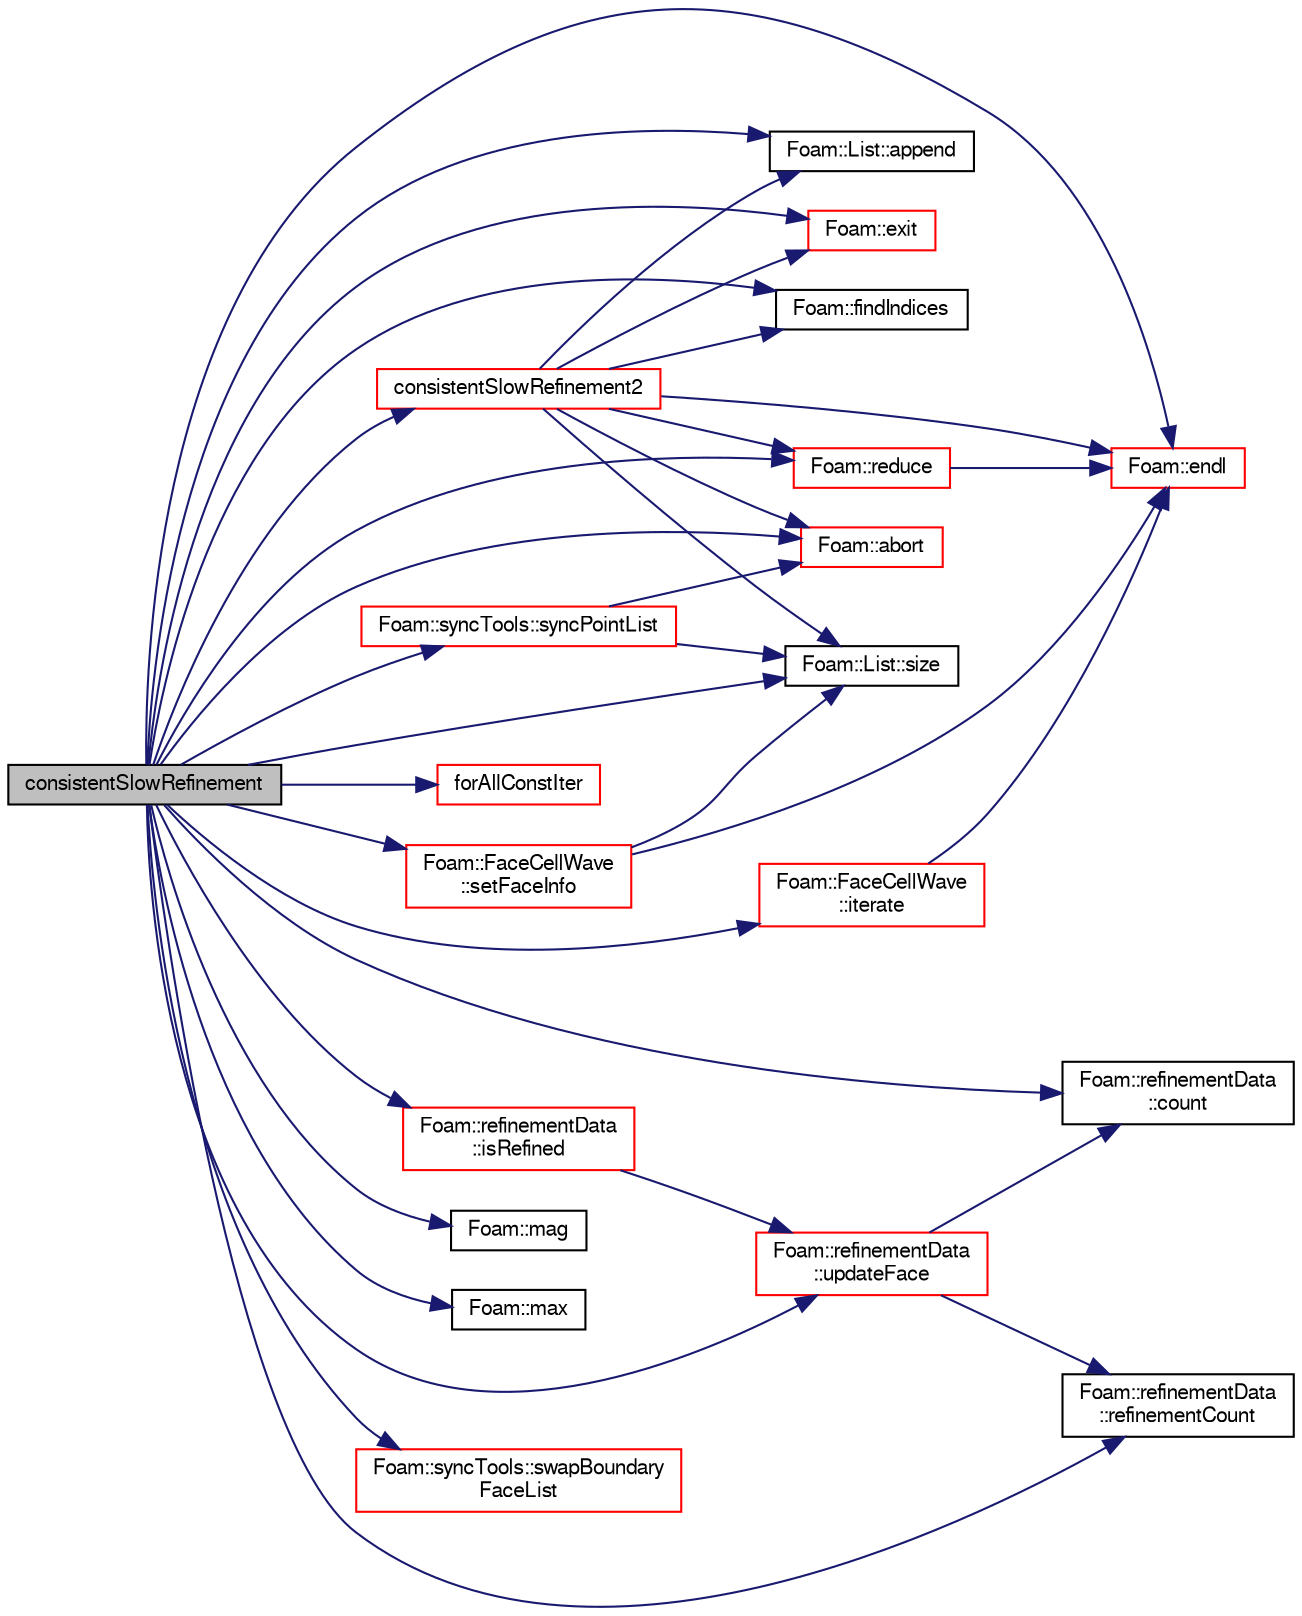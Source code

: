 digraph "consistentSlowRefinement"
{
  bgcolor="transparent";
  edge [fontname="FreeSans",fontsize="10",labelfontname="FreeSans",labelfontsize="10"];
  node [fontname="FreeSans",fontsize="10",shape=record];
  rankdir="LR";
  Node3010 [label="consistentSlowRefinement",height=0.2,width=0.4,color="black", fillcolor="grey75", style="filled", fontcolor="black"];
  Node3010 -> Node3011 [color="midnightblue",fontsize="10",style="solid",fontname="FreeSans"];
  Node3011 [label="Foam::abort",height=0.2,width=0.4,color="red",URL="$a21124.html#a447107a607d03e417307c203fa5fb44b"];
  Node3010 -> Node3054 [color="midnightblue",fontsize="10",style="solid",fontname="FreeSans"];
  Node3054 [label="Foam::List::append",height=0.2,width=0.4,color="black",URL="$a25694.html#a399dd2bf0d9a32016717dc90126f016b",tooltip="Append an element at the end of the list. "];
  Node3010 -> Node3055 [color="midnightblue",fontsize="10",style="solid",fontname="FreeSans"];
  Node3055 [label="consistentSlowRefinement2",height=0.2,width=0.4,color="red",URL="$a21654.html#aeb8716163dcd0280ef71a13d2f7814a8",tooltip="Like consistentSlowRefinement but uses different meshWave. "];
  Node3055 -> Node3056 [color="midnightblue",fontsize="10",style="solid",fontname="FreeSans"];
  Node3056 [label="Foam::exit",height=0.2,width=0.4,color="red",URL="$a21124.html#a06ca7250d8e89caf05243ec094843642"];
  Node3055 -> Node3019 [color="midnightblue",fontsize="10",style="solid",fontname="FreeSans"];
  Node3019 [label="Foam::endl",height=0.2,width=0.4,color="red",URL="$a21124.html#a2db8fe02a0d3909e9351bb4275b23ce4",tooltip="Add newline and flush stream. "];
  Node3055 -> Node3584 [color="midnightblue",fontsize="10",style="solid",fontname="FreeSans"];
  Node3584 [label="Foam::findIndices",height=0.2,width=0.4,color="black",URL="$a21124.html#a397299eb3cd05ecb81797e7109e2f0b9",tooltip="Find all occurences of given element. Linear search. "];
  Node3055 -> Node3011 [color="midnightblue",fontsize="10",style="solid",fontname="FreeSans"];
  Node3055 -> Node3054 [color="midnightblue",fontsize="10",style="solid",fontname="FreeSans"];
  Node3055 -> Node3108 [color="midnightblue",fontsize="10",style="solid",fontname="FreeSans"];
  Node3108 [label="Foam::reduce",height=0.2,width=0.4,color="red",URL="$a21124.html#a7ffd6af4acc2eb9ba72ee296b5ecda23"];
  Node3108 -> Node3019 [color="midnightblue",fontsize="10",style="solid",fontname="FreeSans"];
  Node3055 -> Node3062 [color="midnightblue",fontsize="10",style="solid",fontname="FreeSans"];
  Node3062 [label="Foam::List::size",height=0.2,width=0.4,color="black",URL="$a25694.html#a8a5f6fa29bd4b500caf186f60245b384",tooltip="Override size to be inconsistent with allocated storage. "];
  Node3010 -> Node3585 [color="midnightblue",fontsize="10",style="solid",fontname="FreeSans"];
  Node3585 [label="Foam::refinementData\l::count",height=0.2,width=0.4,color="black",URL="$a21682.html#a4a16b1dc7b90b6c93b996d7a6be2120d"];
  Node3010 -> Node3019 [color="midnightblue",fontsize="10",style="solid",fontname="FreeSans"];
  Node3010 -> Node3056 [color="midnightblue",fontsize="10",style="solid",fontname="FreeSans"];
  Node3010 -> Node3584 [color="midnightblue",fontsize="10",style="solid",fontname="FreeSans"];
  Node3010 -> Node3155 [color="midnightblue",fontsize="10",style="solid",fontname="FreeSans"];
  Node3155 [label="forAllConstIter",height=0.2,width=0.4,color="red",URL="$a38141.html#ae21e2836509b0fa7f7cedf6493b11b09"];
  Node3010 -> Node3586 [color="midnightblue",fontsize="10",style="solid",fontname="FreeSans"];
  Node3586 [label="Foam::refinementData\l::isRefined",height=0.2,width=0.4,color="red",URL="$a21682.html#a2611eb831da5cadaed273f981cfd226c"];
  Node3586 -> Node3594 [color="midnightblue",fontsize="10",style="solid",fontname="FreeSans"];
  Node3594 [label="Foam::refinementData\l::updateFace",height=0.2,width=0.4,color="red",URL="$a21682.html#a98757cb1277a9166cd8d419a245fb1b6",tooltip="Influence of neighbouring cell. "];
  Node3594 -> Node3593 [color="midnightblue",fontsize="10",style="solid",fontname="FreeSans"];
  Node3593 [label="Foam::refinementData\l::refinementCount",height=0.2,width=0.4,color="black",URL="$a21682.html#a8f2e46be91b3ad951ef86c6bd61c0ee5"];
  Node3594 -> Node3585 [color="midnightblue",fontsize="10",style="solid",fontname="FreeSans"];
  Node3010 -> Node3598 [color="midnightblue",fontsize="10",style="solid",fontname="FreeSans"];
  Node3598 [label="Foam::FaceCellWave\l::iterate",height=0.2,width=0.4,color="red",URL="$a24814.html#a8f898fd0e592fd902741616e1f087497",tooltip="Iterate until no changes or maxIter reached. Returns actual. "];
  Node3598 -> Node3019 [color="midnightblue",fontsize="10",style="solid",fontname="FreeSans"];
  Node3010 -> Node3121 [color="midnightblue",fontsize="10",style="solid",fontname="FreeSans"];
  Node3121 [label="Foam::mag",height=0.2,width=0.4,color="black",URL="$a21124.html#a929da2a3fdcf3dacbbe0487d3a330dae"];
  Node3010 -> Node3225 [color="midnightblue",fontsize="10",style="solid",fontname="FreeSans"];
  Node3225 [label="Foam::max",height=0.2,width=0.4,color="black",URL="$a21124.html#ac993e906cf2774ae77e666bc24e81733"];
  Node3010 -> Node3108 [color="midnightblue",fontsize="10",style="solid",fontname="FreeSans"];
  Node3010 -> Node3593 [color="midnightblue",fontsize="10",style="solid",fontname="FreeSans"];
  Node3010 -> Node3599 [color="midnightblue",fontsize="10",style="solid",fontname="FreeSans"];
  Node3599 [label="Foam::FaceCellWave\l::setFaceInfo",height=0.2,width=0.4,color="red",URL="$a24814.html#a4dfc64d9c6a80650006ac5ab728f95b0",tooltip="Set initial changed faces. "];
  Node3599 -> Node3019 [color="midnightblue",fontsize="10",style="solid",fontname="FreeSans"];
  Node3599 -> Node3062 [color="midnightblue",fontsize="10",style="solid",fontname="FreeSans"];
  Node3010 -> Node3062 [color="midnightblue",fontsize="10",style="solid",fontname="FreeSans"];
  Node3010 -> Node3065 [color="midnightblue",fontsize="10",style="solid",fontname="FreeSans"];
  Node3065 [label="Foam::syncTools::swapBoundary\lFaceList",height=0.2,width=0.4,color="red",URL="$a27502.html#a30e4f2ce2c2399c35f5d674bdb7c07fd",tooltip="Swap coupled boundary face values. "];
  Node3010 -> Node3390 [color="midnightblue",fontsize="10",style="solid",fontname="FreeSans"];
  Node3390 [label="Foam::syncTools::syncPointList",height=0.2,width=0.4,color="red",URL="$a27502.html#a197ed77a9101bdfb37253bd3f507c017",tooltip="Synchronize values on all mesh points. "];
  Node3390 -> Node3062 [color="midnightblue",fontsize="10",style="solid",fontname="FreeSans"];
  Node3390 -> Node3011 [color="midnightblue",fontsize="10",style="solid",fontname="FreeSans"];
  Node3010 -> Node3594 [color="midnightblue",fontsize="10",style="solid",fontname="FreeSans"];
}
